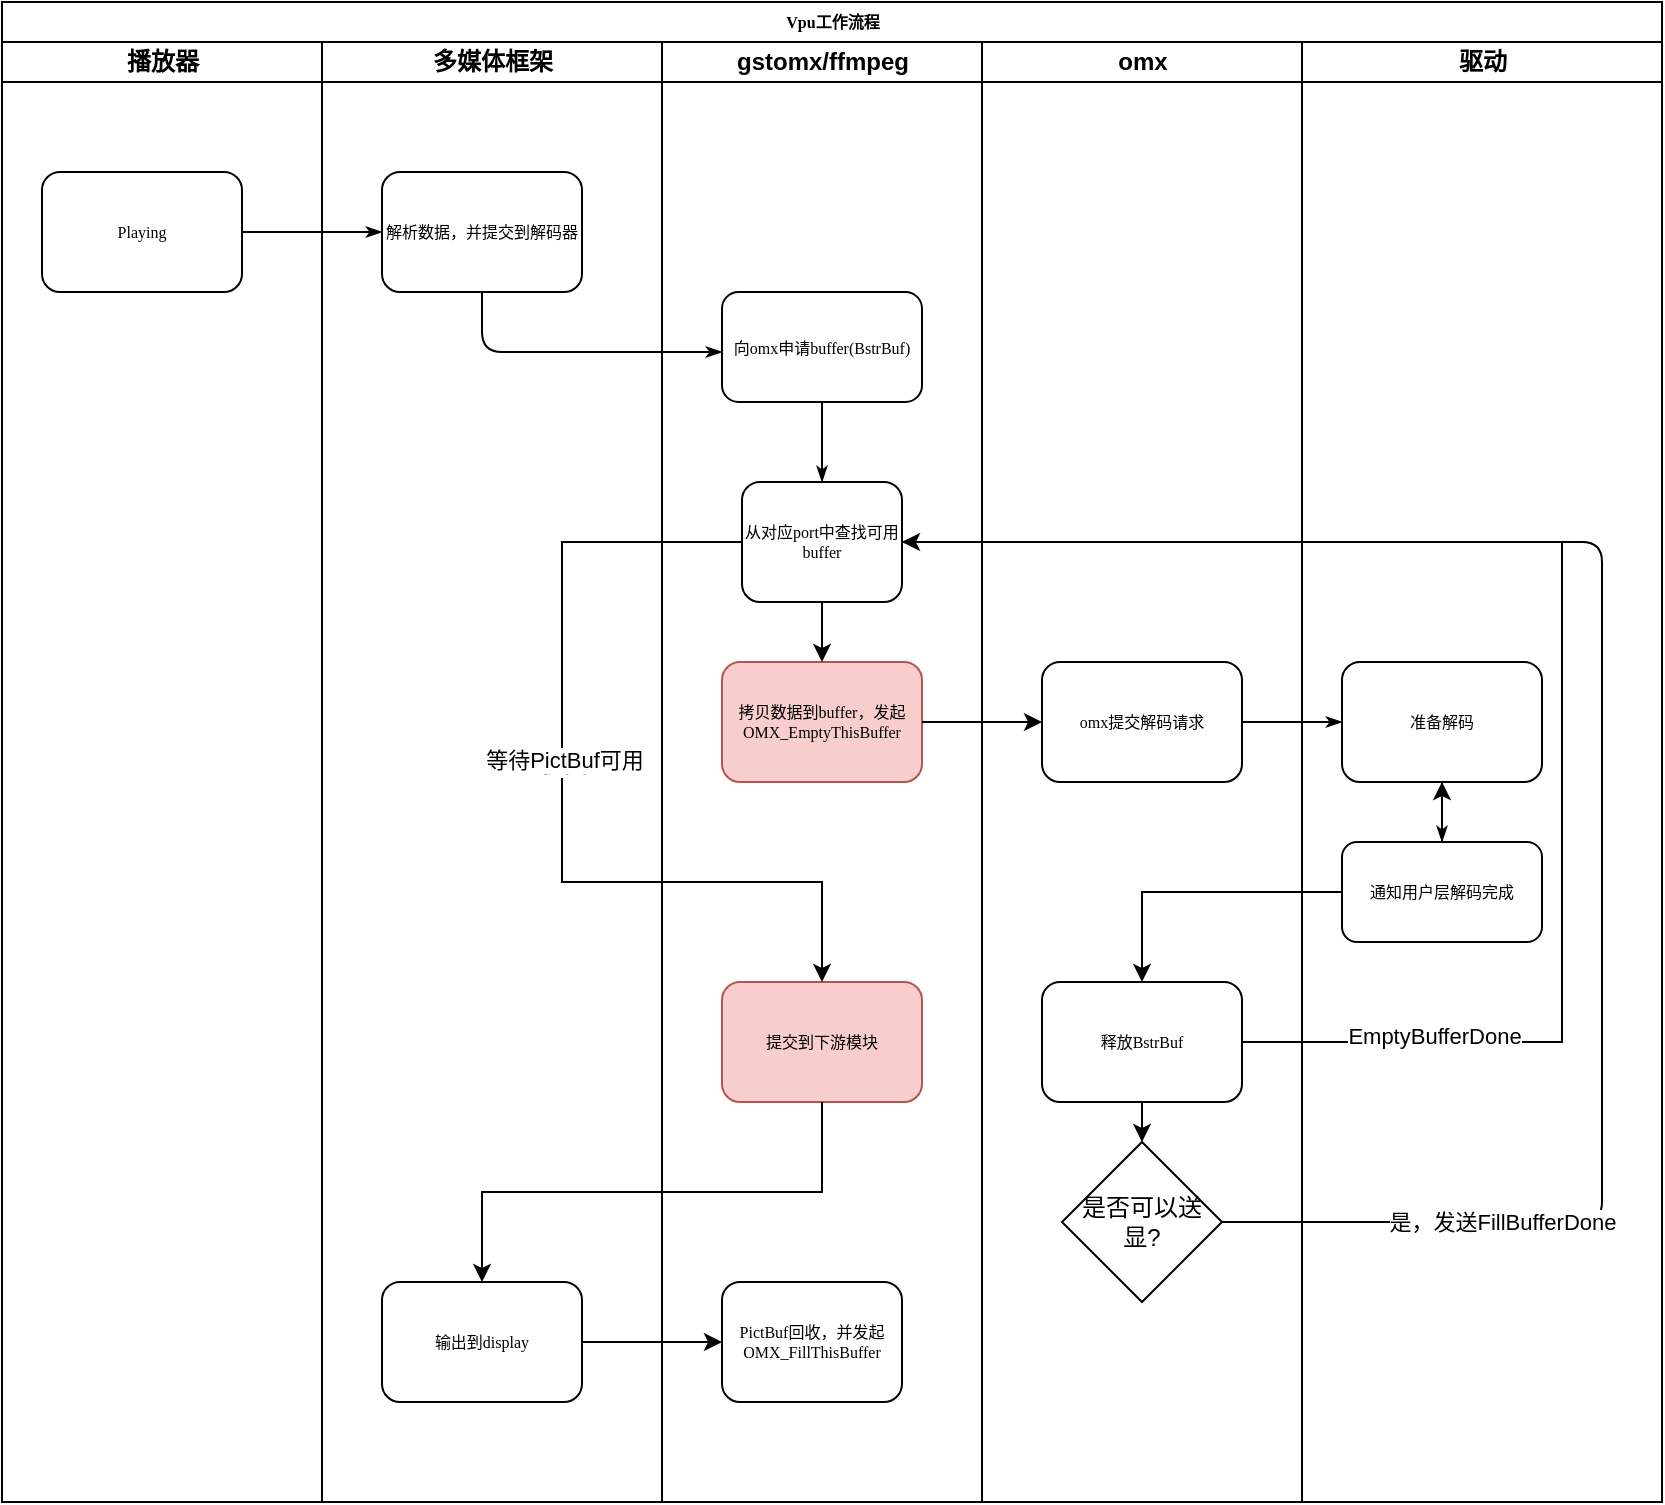 <mxfile version="14.8.0" type="github">
  <diagram name="Page-1" id="74e2e168-ea6b-b213-b513-2b3c1d86103e">
    <mxGraphModel dx="1036" dy="1585" grid="1" gridSize="10" guides="1" tooltips="1" connect="1" arrows="1" fold="1" page="1" pageScale="1" pageWidth="1100" pageHeight="850" background="none" math="0" shadow="0">
      <root>
        <mxCell id="0" />
        <mxCell id="1" parent="0" />
        <mxCell id="77e6c97f196da883-1" value="Vpu工作流程" style="swimlane;html=1;childLayout=stackLayout;startSize=20;rounded=0;shadow=0;labelBackgroundColor=none;strokeWidth=1;fontFamily=Verdana;fontSize=8;align=center;" parent="1" vertex="1">
          <mxGeometry x="110" y="-180" width="830" height="750" as="geometry" />
        </mxCell>
        <mxCell id="77e6c97f196da883-2" value="播放器" style="swimlane;html=1;startSize=20;" parent="77e6c97f196da883-1" vertex="1">
          <mxGeometry y="20" width="160" height="730" as="geometry" />
        </mxCell>
        <mxCell id="77e6c97f196da883-8" value="Playing" style="rounded=1;whiteSpace=wrap;html=1;shadow=0;labelBackgroundColor=none;strokeWidth=1;fontFamily=Verdana;fontSize=8;align=center;" parent="77e6c97f196da883-2" vertex="1">
          <mxGeometry x="20" y="65" width="100" height="60" as="geometry" />
        </mxCell>
        <mxCell id="77e6c97f196da883-26" style="edgeStyle=orthogonalEdgeStyle;rounded=1;html=1;labelBackgroundColor=none;startArrow=none;startFill=0;startSize=5;endArrow=classicThin;endFill=1;endSize=5;jettySize=auto;orthogonalLoop=1;strokeWidth=1;fontFamily=Verdana;fontSize=8" parent="77e6c97f196da883-1" source="77e6c97f196da883-8" target="77e6c97f196da883-11" edge="1">
          <mxGeometry relative="1" as="geometry" />
        </mxCell>
        <mxCell id="77e6c97f196da883-27" style="edgeStyle=orthogonalEdgeStyle;rounded=1;html=1;labelBackgroundColor=none;startArrow=none;startFill=0;startSize=5;endArrow=classicThin;endFill=1;endSize=5;jettySize=auto;orthogonalLoop=1;strokeWidth=1;fontFamily=Verdana;fontSize=8" parent="77e6c97f196da883-1" source="77e6c97f196da883-11" target="77e6c97f196da883-9" edge="1">
          <mxGeometry relative="1" as="geometry">
            <Array as="points">
              <mxPoint x="240" y="175" />
            </Array>
          </mxGeometry>
        </mxCell>
        <mxCell id="107ba76e4e335f99-1" style="edgeStyle=orthogonalEdgeStyle;rounded=1;html=1;labelBackgroundColor=none;startArrow=none;startFill=0;startSize=5;endArrow=classicThin;endFill=1;endSize=5;jettySize=auto;orthogonalLoop=1;strokeWidth=1;fontFamily=Verdana;fontSize=8;exitX=1;exitY=0.5;exitDx=0;exitDy=0;" parent="77e6c97f196da883-1" source="77e6c97f196da883-15" target="77e6c97f196da883-18" edge="1">
          <mxGeometry relative="1" as="geometry">
            <mxPoint x="620" y="450" as="sourcePoint" />
            <Array as="points" />
          </mxGeometry>
        </mxCell>
        <mxCell id="77e6c97f196da883-3" value="多媒体框架" style="swimlane;html=1;startSize=20;" parent="77e6c97f196da883-1" vertex="1">
          <mxGeometry x="160" y="20" width="170" height="730" as="geometry" />
        </mxCell>
        <mxCell id="77e6c97f196da883-11" value="解析数据，并提交到解码器" style="rounded=1;whiteSpace=wrap;html=1;shadow=0;labelBackgroundColor=none;strokeWidth=1;fontFamily=Verdana;fontSize=8;align=center;" parent="77e6c97f196da883-3" vertex="1">
          <mxGeometry x="30" y="65" width="100" height="60" as="geometry" />
        </mxCell>
        <mxCell id="77e6c97f196da883-23" value="输出到display" style="rounded=1;whiteSpace=wrap;html=1;shadow=0;labelBackgroundColor=none;strokeWidth=1;fontFamily=Verdana;fontSize=8;align=center;" parent="77e6c97f196da883-3" vertex="1">
          <mxGeometry x="30" y="620" width="100" height="60" as="geometry" />
        </mxCell>
        <mxCell id="77e6c97f196da883-4" value="gstomx/ffmpeg" style="swimlane;html=1;startSize=20;" parent="77e6c97f196da883-1" vertex="1">
          <mxGeometry x="330" y="20" width="160" height="730" as="geometry" />
        </mxCell>
        <mxCell id="77e6c97f196da883-9" value="向omx申请buffer(BstrBuf)" style="rounded=1;whiteSpace=wrap;html=1;shadow=0;labelBackgroundColor=none;strokeWidth=1;fontFamily=Verdana;fontSize=8;align=center;" parent="77e6c97f196da883-4" vertex="1">
          <mxGeometry x="30" y="125" width="100" height="55" as="geometry" />
        </mxCell>
        <mxCell id="NEodAw-vATcQsWl_NQA6-4" value="拷贝数据到buffer，发起OMX_EmptyThisBuffer" style="rounded=1;whiteSpace=wrap;html=1;shadow=0;labelBackgroundColor=none;strokeWidth=1;fontFamily=Verdana;fontSize=8;align=center;fillColor=#f8cecc;strokeColor=#b85450;" parent="77e6c97f196da883-4" vertex="1">
          <mxGeometry x="30" y="310" width="100" height="60" as="geometry" />
        </mxCell>
        <mxCell id="yOjiqAX6zCisSnx89uOd-18" value="PictBuf回收，并发起OMX_FillThisBuffer" style="rounded=1;whiteSpace=wrap;html=1;shadow=0;labelBackgroundColor=none;strokeWidth=1;fontFamily=Verdana;fontSize=8;align=center;" vertex="1" parent="77e6c97f196da883-4">
          <mxGeometry x="30" y="620" width="90" height="60" as="geometry" />
        </mxCell>
        <mxCell id="77e6c97f196da883-12" value="从对应port中查找可用buffer" style="rounded=1;whiteSpace=wrap;html=1;shadow=0;labelBackgroundColor=none;strokeWidth=1;fontFamily=Verdana;fontSize=8;align=center;" parent="77e6c97f196da883-4" vertex="1">
          <mxGeometry x="40" y="220" width="80" height="60" as="geometry" />
        </mxCell>
        <mxCell id="77e6c97f196da883-28" style="edgeStyle=orthogonalEdgeStyle;rounded=1;html=1;labelBackgroundColor=none;startArrow=none;startFill=0;startSize=5;endArrow=classicThin;endFill=1;endSize=5;jettySize=auto;orthogonalLoop=1;strokeWidth=1;fontFamily=Verdana;fontSize=8" parent="77e6c97f196da883-4" source="77e6c97f196da883-9" target="77e6c97f196da883-12" edge="1">
          <mxGeometry relative="1" as="geometry" />
        </mxCell>
        <mxCell id="yOjiqAX6zCisSnx89uOd-3" style="edgeStyle=orthogonalEdgeStyle;rounded=0;orthogonalLoop=1;jettySize=auto;html=1;exitX=0.5;exitY=1;exitDx=0;exitDy=0;entryX=0.5;entryY=0;entryDx=0;entryDy=0;" edge="1" parent="77e6c97f196da883-4" source="77e6c97f196da883-12" target="NEodAw-vATcQsWl_NQA6-4">
          <mxGeometry relative="1" as="geometry" />
        </mxCell>
        <mxCell id="yOjiqAX6zCisSnx89uOd-26" value="提交到下游模块" style="rounded=1;whiteSpace=wrap;html=1;shadow=0;labelBackgroundColor=none;strokeWidth=1;fontFamily=Verdana;fontSize=8;align=center;fillColor=#f8cecc;strokeColor=#b85450;" vertex="1" parent="77e6c97f196da883-4">
          <mxGeometry x="30" y="470" width="100" height="60" as="geometry" />
        </mxCell>
        <mxCell id="yOjiqAX6zCisSnx89uOd-24" style="edgeStyle=orthogonalEdgeStyle;rounded=0;orthogonalLoop=1;jettySize=auto;html=1;exitX=0;exitY=0.5;exitDx=0;exitDy=0;entryX=0.5;entryY=0;entryDx=0;entryDy=0;" edge="1" parent="77e6c97f196da883-4" source="77e6c97f196da883-12" target="yOjiqAX6zCisSnx89uOd-26">
          <mxGeometry relative="1" as="geometry">
            <Array as="points">
              <mxPoint x="-50" y="250" />
              <mxPoint x="-50" y="420" />
              <mxPoint x="80" y="420" />
            </Array>
          </mxGeometry>
        </mxCell>
        <mxCell id="yOjiqAX6zCisSnx89uOd-25" value="提交" style="edgeLabel;html=1;align=center;verticalAlign=middle;resizable=0;points=[];" vertex="1" connectable="0" parent="yOjiqAX6zCisSnx89uOd-24">
          <mxGeometry x="-0.088" y="1" relative="1" as="geometry">
            <mxPoint as="offset" />
          </mxGeometry>
        </mxCell>
        <mxCell id="yOjiqAX6zCisSnx89uOd-27" value="等待PictBuf可用" style="edgeLabel;html=1;align=center;verticalAlign=middle;resizable=0;points=[];" vertex="1" connectable="0" parent="yOjiqAX6zCisSnx89uOd-24">
          <mxGeometry x="-0.098" y="1" relative="1" as="geometry">
            <mxPoint as="offset" />
          </mxGeometry>
        </mxCell>
        <mxCell id="77e6c97f196da883-5" value="omx" style="swimlane;html=1;startSize=20;" parent="77e6c97f196da883-1" vertex="1">
          <mxGeometry x="490" y="20" width="160" height="730" as="geometry" />
        </mxCell>
        <mxCell id="77e6c97f196da883-15" value="omx提交解码请求" style="rounded=1;whiteSpace=wrap;html=1;shadow=0;labelBackgroundColor=none;strokeWidth=1;fontFamily=Verdana;fontSize=8;align=center;" parent="77e6c97f196da883-5" vertex="1">
          <mxGeometry x="30" y="310" width="100" height="60" as="geometry" />
        </mxCell>
        <mxCell id="yOjiqAX6zCisSnx89uOd-1" value="是否可以送显?" style="rhombus;whiteSpace=wrap;html=1;" vertex="1" parent="77e6c97f196da883-5">
          <mxGeometry x="40" y="550" width="80" height="80" as="geometry" />
        </mxCell>
        <mxCell id="yOjiqAX6zCisSnx89uOd-17" style="edgeStyle=orthogonalEdgeStyle;rounded=0;orthogonalLoop=1;jettySize=auto;html=1;exitX=0.5;exitY=1;exitDx=0;exitDy=0;entryX=0.5;entryY=0;entryDx=0;entryDy=0;" edge="1" parent="77e6c97f196da883-5" source="yOjiqAX6zCisSnx89uOd-8" target="yOjiqAX6zCisSnx89uOd-1">
          <mxGeometry relative="1" as="geometry" />
        </mxCell>
        <mxCell id="yOjiqAX6zCisSnx89uOd-8" value="释放BstrBuf" style="rounded=1;whiteSpace=wrap;html=1;shadow=0;labelBackgroundColor=none;strokeWidth=1;fontFamily=Verdana;fontSize=8;align=center;" vertex="1" parent="77e6c97f196da883-5">
          <mxGeometry x="30" y="470" width="100" height="60" as="geometry" />
        </mxCell>
        <mxCell id="NEodAw-vATcQsWl_NQA6-7" style="edgeStyle=orthogonalEdgeStyle;rounded=0;orthogonalLoop=1;jettySize=auto;html=1;exitX=1;exitY=0.5;exitDx=0;exitDy=0;entryX=0;entryY=0.5;entryDx=0;entryDy=0;" parent="77e6c97f196da883-1" source="NEodAw-vATcQsWl_NQA6-4" target="77e6c97f196da883-15" edge="1">
          <mxGeometry relative="1" as="geometry" />
        </mxCell>
        <mxCell id="107ba76e4e335f99-3" style="edgeStyle=orthogonalEdgeStyle;rounded=1;html=1;labelBackgroundColor=none;startArrow=none;startFill=0;startSize=5;endArrow=classicThin;endFill=1;endSize=5;jettySize=auto;orthogonalLoop=1;strokeColor=#000000;strokeWidth=1;fontFamily=Verdana;fontSize=8;fontColor=#000000;exitX=1;exitY=0.5;exitDx=0;exitDy=0;entryX=1;entryY=0.5;entryDx=0;entryDy=0;" parent="77e6c97f196da883-1" source="yOjiqAX6zCisSnx89uOd-1" target="77e6c97f196da883-12" edge="1">
          <mxGeometry relative="1" as="geometry">
            <mxPoint x="570" y="633" as="sourcePoint" />
            <mxPoint x="550" y="210" as="targetPoint" />
            <Array as="points">
              <mxPoint x="800" y="610" />
              <mxPoint x="800" y="270" />
            </Array>
          </mxGeometry>
        </mxCell>
        <mxCell id="yOjiqAX6zCisSnx89uOd-28" value="是，发送FillBufferDone" style="edgeLabel;html=1;align=center;verticalAlign=middle;resizable=0;points=[];" vertex="1" connectable="0" parent="107ba76e4e335f99-3">
          <mxGeometry x="-0.683" relative="1" as="geometry">
            <mxPoint as="offset" />
          </mxGeometry>
        </mxCell>
        <mxCell id="yOjiqAX6zCisSnx89uOd-9" style="edgeStyle=orthogonalEdgeStyle;rounded=0;orthogonalLoop=1;jettySize=auto;html=1;exitX=0;exitY=0.5;exitDx=0;exitDy=0;entryX=0.5;entryY=0;entryDx=0;entryDy=0;" edge="1" parent="77e6c97f196da883-1" source="77e6c97f196da883-21" target="yOjiqAX6zCisSnx89uOd-8">
          <mxGeometry relative="1" as="geometry" />
        </mxCell>
        <mxCell id="yOjiqAX6zCisSnx89uOd-19" style="edgeStyle=orthogonalEdgeStyle;rounded=0;orthogonalLoop=1;jettySize=auto;html=1;exitX=1;exitY=0.5;exitDx=0;exitDy=0;" edge="1" parent="77e6c97f196da883-1" source="77e6c97f196da883-23" target="yOjiqAX6zCisSnx89uOd-18">
          <mxGeometry relative="1" as="geometry" />
        </mxCell>
        <mxCell id="yOjiqAX6zCisSnx89uOd-16" style="edgeStyle=orthogonalEdgeStyle;rounded=0;orthogonalLoop=1;jettySize=auto;html=1;exitX=1;exitY=0.5;exitDx=0;exitDy=0;" edge="1" parent="77e6c97f196da883-1" source="yOjiqAX6zCisSnx89uOd-8">
          <mxGeometry relative="1" as="geometry">
            <mxPoint x="420" y="430" as="sourcePoint" />
            <mxPoint x="450" y="270" as="targetPoint" />
            <Array as="points">
              <mxPoint x="780" y="520" />
              <mxPoint x="780" y="270" />
            </Array>
          </mxGeometry>
        </mxCell>
        <mxCell id="yOjiqAX6zCisSnx89uOd-20" value="EmptyBufferDone" style="edgeLabel;html=1;align=center;verticalAlign=middle;resizable=0;points=[];" vertex="1" connectable="0" parent="yOjiqAX6zCisSnx89uOd-16">
          <mxGeometry x="-0.741" y="3" relative="1" as="geometry">
            <mxPoint as="offset" />
          </mxGeometry>
        </mxCell>
        <mxCell id="yOjiqAX6zCisSnx89uOd-29" style="edgeStyle=orthogonalEdgeStyle;rounded=0;orthogonalLoop=1;jettySize=auto;html=1;exitX=0.5;exitY=1;exitDx=0;exitDy=0;entryX=0.5;entryY=0;entryDx=0;entryDy=0;" edge="1" parent="77e6c97f196da883-1" source="yOjiqAX6zCisSnx89uOd-26" target="77e6c97f196da883-23">
          <mxGeometry relative="1" as="geometry" />
        </mxCell>
        <mxCell id="77e6c97f196da883-6" value="驱动" style="swimlane;html=1;startSize=20;" parent="77e6c97f196da883-1" vertex="1">
          <mxGeometry x="650" y="20" width="180" height="730" as="geometry" />
        </mxCell>
        <mxCell id="77e6c97f196da883-18" value="准备解码" style="rounded=1;whiteSpace=wrap;html=1;shadow=0;labelBackgroundColor=none;strokeWidth=1;fontFamily=Verdana;fontSize=8;align=center;" parent="77e6c97f196da883-6" vertex="1">
          <mxGeometry x="20" y="310" width="100" height="60" as="geometry" />
        </mxCell>
        <mxCell id="yOjiqAX6zCisSnx89uOd-30" value="" style="edgeStyle=orthogonalEdgeStyle;rounded=0;orthogonalLoop=1;jettySize=auto;html=1;" edge="1" parent="77e6c97f196da883-6" source="77e6c97f196da883-21" target="77e6c97f196da883-18">
          <mxGeometry relative="1" as="geometry" />
        </mxCell>
        <mxCell id="77e6c97f196da883-21" value="通知用户层解码完成" style="rounded=1;whiteSpace=wrap;html=1;shadow=0;labelBackgroundColor=none;strokeWidth=1;fontFamily=Verdana;fontSize=8;align=center;" parent="77e6c97f196da883-6" vertex="1">
          <mxGeometry x="20" y="400" width="100" height="50" as="geometry" />
        </mxCell>
        <mxCell id="77e6c97f196da883-37" style="edgeStyle=orthogonalEdgeStyle;rounded=1;html=1;labelBackgroundColor=none;startArrow=none;startFill=0;startSize=5;endArrow=classicThin;endFill=1;endSize=5;jettySize=auto;orthogonalLoop=1;strokeWidth=1;fontFamily=Verdana;fontSize=8;entryX=0.5;entryY=0;entryDx=0;entryDy=0;" parent="77e6c97f196da883-6" source="77e6c97f196da883-18" target="77e6c97f196da883-21" edge="1">
          <mxGeometry relative="1" as="geometry">
            <mxPoint x="70" y="310" as="targetPoint" />
          </mxGeometry>
        </mxCell>
      </root>
    </mxGraphModel>
  </diagram>
</mxfile>
